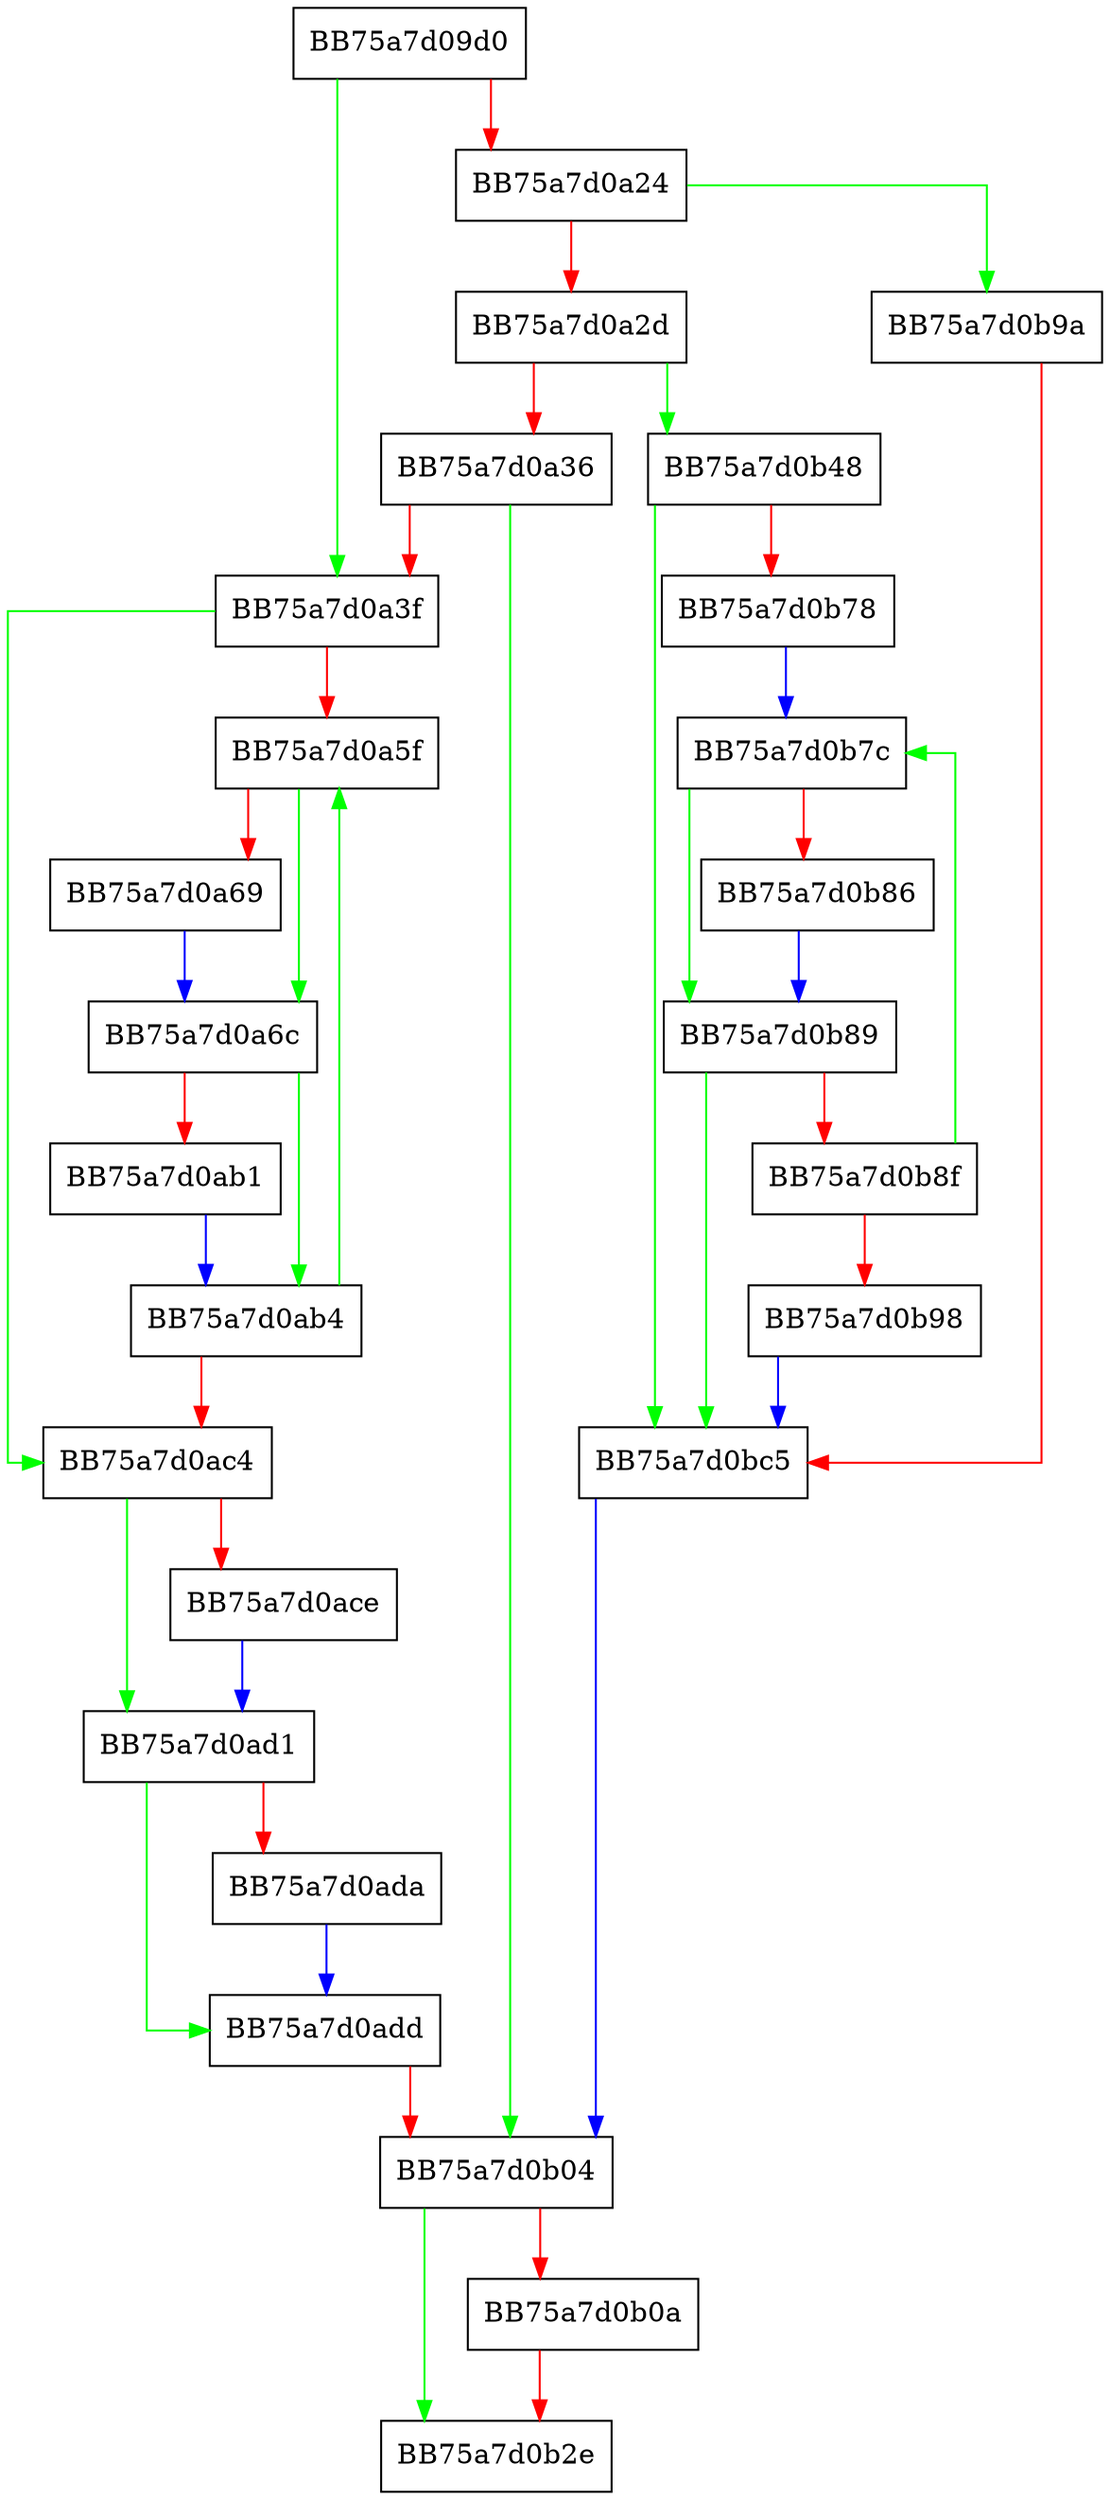 digraph transform_primary {
  node [shape="box"];
  graph [splines=ortho];
  BB75a7d09d0 -> BB75a7d0a3f [color="green"];
  BB75a7d09d0 -> BB75a7d0a24 [color="red"];
  BB75a7d0a24 -> BB75a7d0b9a [color="green"];
  BB75a7d0a24 -> BB75a7d0a2d [color="red"];
  BB75a7d0a2d -> BB75a7d0b48 [color="green"];
  BB75a7d0a2d -> BB75a7d0a36 [color="red"];
  BB75a7d0a36 -> BB75a7d0b04 [color="green"];
  BB75a7d0a36 -> BB75a7d0a3f [color="red"];
  BB75a7d0a3f -> BB75a7d0ac4 [color="green"];
  BB75a7d0a3f -> BB75a7d0a5f [color="red"];
  BB75a7d0a5f -> BB75a7d0a6c [color="green"];
  BB75a7d0a5f -> BB75a7d0a69 [color="red"];
  BB75a7d0a69 -> BB75a7d0a6c [color="blue"];
  BB75a7d0a6c -> BB75a7d0ab4 [color="green"];
  BB75a7d0a6c -> BB75a7d0ab1 [color="red"];
  BB75a7d0ab1 -> BB75a7d0ab4 [color="blue"];
  BB75a7d0ab4 -> BB75a7d0a5f [color="green"];
  BB75a7d0ab4 -> BB75a7d0ac4 [color="red"];
  BB75a7d0ac4 -> BB75a7d0ad1 [color="green"];
  BB75a7d0ac4 -> BB75a7d0ace [color="red"];
  BB75a7d0ace -> BB75a7d0ad1 [color="blue"];
  BB75a7d0ad1 -> BB75a7d0add [color="green"];
  BB75a7d0ad1 -> BB75a7d0ada [color="red"];
  BB75a7d0ada -> BB75a7d0add [color="blue"];
  BB75a7d0add -> BB75a7d0b04 [color="red"];
  BB75a7d0b04 -> BB75a7d0b2e [color="green"];
  BB75a7d0b04 -> BB75a7d0b0a [color="red"];
  BB75a7d0b0a -> BB75a7d0b2e [color="red"];
  BB75a7d0b48 -> BB75a7d0bc5 [color="green"];
  BB75a7d0b48 -> BB75a7d0b78 [color="red"];
  BB75a7d0b78 -> BB75a7d0b7c [color="blue"];
  BB75a7d0b7c -> BB75a7d0b89 [color="green"];
  BB75a7d0b7c -> BB75a7d0b86 [color="red"];
  BB75a7d0b86 -> BB75a7d0b89 [color="blue"];
  BB75a7d0b89 -> BB75a7d0bc5 [color="green"];
  BB75a7d0b89 -> BB75a7d0b8f [color="red"];
  BB75a7d0b8f -> BB75a7d0b7c [color="green"];
  BB75a7d0b8f -> BB75a7d0b98 [color="red"];
  BB75a7d0b98 -> BB75a7d0bc5 [color="blue"];
  BB75a7d0b9a -> BB75a7d0bc5 [color="red"];
  BB75a7d0bc5 -> BB75a7d0b04 [color="blue"];
}